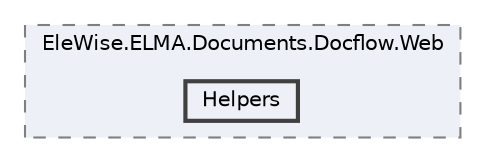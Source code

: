 digraph "Web/Modules/EleWise.ELMA.Documents.Docflow.Web/Helpers"
{
 // LATEX_PDF_SIZE
  bgcolor="transparent";
  edge [fontname=Helvetica,fontsize=10,labelfontname=Helvetica,labelfontsize=10];
  node [fontname=Helvetica,fontsize=10,shape=box,height=0.2,width=0.4];
  compound=true
  subgraph clusterdir_ba52edece981b4f21cbf7e0bbcb9a866 {
    graph [ bgcolor="#edf0f7", pencolor="grey50", label="EleWise.ELMA.Documents.Docflow.Web", fontname=Helvetica,fontsize=10 style="filled,dashed", URL="dir_ba52edece981b4f21cbf7e0bbcb9a866.html",tooltip=""]
  dir_ad142c75dd39e4ac1366b522072332bf [label="Helpers", fillcolor="#edf0f7", color="grey25", style="filled,bold", URL="dir_ad142c75dd39e4ac1366b522072332bf.html",tooltip=""];
  }
}
